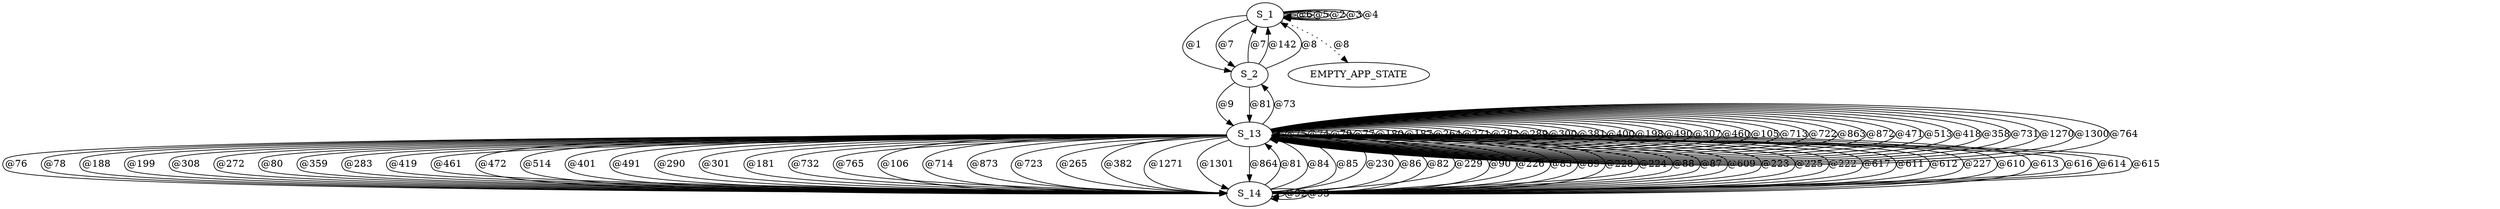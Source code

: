 digraph graphtest {
  S_1 -> S_2  [ label="@1"] ;
  S_1 -> S_1  [ label="@6"] ;
  S_1 -> S_1  [ label="@5"] ;
  S_1 -> S_1  [ label="@2"] ;
  S_1 -> S_1  [ label="@3"] ;
  S_1 -> S_1  [ label="@4"] ;
  S_1 -> EMPTY_APP_STATE  [ style=dotted,label="@8"] ;
  S_1 -> S_2  [ label="@7"] ;
  S_2 -> S_1  [ label="@7"] ;
  S_2 -> S_13  [ label="@9"] ;
  S_2 -> S_1  [ label="@142"] ;
  S_2 -> S_13  [ label="@81"] ;
  S_2 -> S_1  [ label="@8"] ;
  S_13 -> S_14  [ label="@76"] ;
  S_13 -> S_13  [ label="@75"] ;
  S_13 -> S_14  [ label="@78"] ;
  S_13 -> S_13  [ label="@74"] ;
  S_13 -> S_2  [ label="@73"] ;
  S_13 -> S_13  [ label="@79"] ;
  S_13 -> S_13  [ label="@77"] ;
  S_13 -> S_13  [ label="@180"] ;
  S_13 -> S_14  [ label="@188"] ;
  S_13 -> S_14  [ label="@199"] ;
  S_13 -> S_13  [ label="@187"] ;
  S_13 -> S_13  [ label="@264"] ;
  S_13 -> S_13  [ label="@271"] ;
  S_13 -> S_13  [ label="@282"] ;
  S_13 -> S_13  [ label="@289"] ;
  S_13 -> S_13  [ label="@300"] ;
  S_13 -> S_14  [ label="@308"] ;
  S_13 -> S_14  [ label="@272"] ;
  S_13 -> S_14  [ label="@80"] ;
  S_13 -> S_14  [ label="@359"] ;
  S_13 -> S_13  [ label="@381"] ;
  S_13 -> S_13  [ label="@400"] ;
  S_13 -> S_14  [ label="@283"] ;
  S_13 -> S_14  [ label="@419"] ;
  S_13 -> S_13  [ label="@198"] ;
  S_13 -> S_14  [ label="@461"] ;
  S_13 -> S_14  [ label="@472"] ;
  S_13 -> S_13  [ label="@490"] ;
  S_13 -> S_14  [ label="@514"] ;
  S_13 -> S_14  [ label="@401"] ;
  S_13 -> S_13  [ label="@307"] ;
  S_13 -> S_14  [ label="@491"] ;
  S_13 -> S_14  [ label="@290"] ;
  S_13 -> S_13  [ label="@460"] ;
  S_13 -> S_14  [ label="@301"] ;
  S_13 -> S_14  [ label="@181"] ;
  S_13 -> S_13  [ label="@105"] ;
  S_13 -> S_13  [ label="@713"] ;
  S_13 -> S_13  [ label="@722"] ;
  S_13 -> S_14  [ label="@732"] ;
  S_13 -> S_14  [ label="@765"] ;
  S_13 -> S_14  [ label="@106"] ;
  S_13 -> S_14  [ label="@714"] ;
  S_13 -> S_13  [ label="@863"] ;
  S_13 -> S_13  [ label="@872"] ;
  S_13 -> S_13  [ label="@471"] ;
  S_13 -> S_13  [ label="@513"] ;
  S_13 -> S_13  [ label="@418"] ;
  S_13 -> S_13  [ label="@358"] ;
  S_13 -> S_14  [ label="@873"] ;
  S_13 -> S_14  [ label="@723"] ;
  S_13 -> S_14  [ label="@265"] ;
  S_13 -> S_14  [ label="@382"] ;
  S_13 -> S_13  [ label="@731"] ;
  S_13 -> S_14  [ label="@1271"] ;
  S_13 -> S_13  [ label="@1270"] ;
  S_13 -> S_14  [ label="@1301"] ;
  S_13 -> S_13  [ label="@1300"] ;
  S_13 -> S_13  [ label="@764"] ;
  S_13 -> S_14  [ label="@864"] ;
  S_14 -> S_13  [ label="@81"] ;
  S_14 -> S_13  [ label="@84"] ;
  S_14 -> S_13  [ label="@85"] ;
  S_14 -> S_14  [ label="@92"] ;
  S_14 -> S_14  [ label="@93"] ;
  S_14 -> S_13  [ label="@230"] ;
  S_14 -> S_13  [ label="@86"] ;
  S_14 -> S_13  [ label="@82"] ;
  S_14 -> S_13  [ label="@229"] ;
  S_14 -> S_13  [ label="@90"] ;
  S_14 -> S_13  [ label="@226"] ;
  S_14 -> S_13  [ label="@83"] ;
  S_14 -> S_13  [ label="@89"] ;
  S_14 -> S_13  [ label="@228"] ;
  S_14 -> S_13  [ label="@224"] ;
  S_14 -> S_13  [ label="@88"] ;
  S_14 -> S_13  [ label="@87"] ;
  S_14 -> S_13  [ label="@609"] ;
  S_14 -> S_13  [ label="@223"] ;
  S_14 -> S_13  [ label="@225"] ;
  S_14 -> S_13  [ label="@222"] ;
  S_14 -> S_13  [ label="@617"] ;
  S_14 -> S_13  [ label="@611"] ;
  S_14 -> S_13  [ label="@612"] ;
  S_14 -> S_13  [ label="@227"] ;
  S_14 -> S_13  [ label="@610"] ;
  S_14 -> S_13  [ label="@613"] ;
  S_14 -> S_13  [ label="@616"] ;
  S_14 -> S_13  [ label="@614"] ;
  S_14 -> S_13  [ label="@615"] ;
}